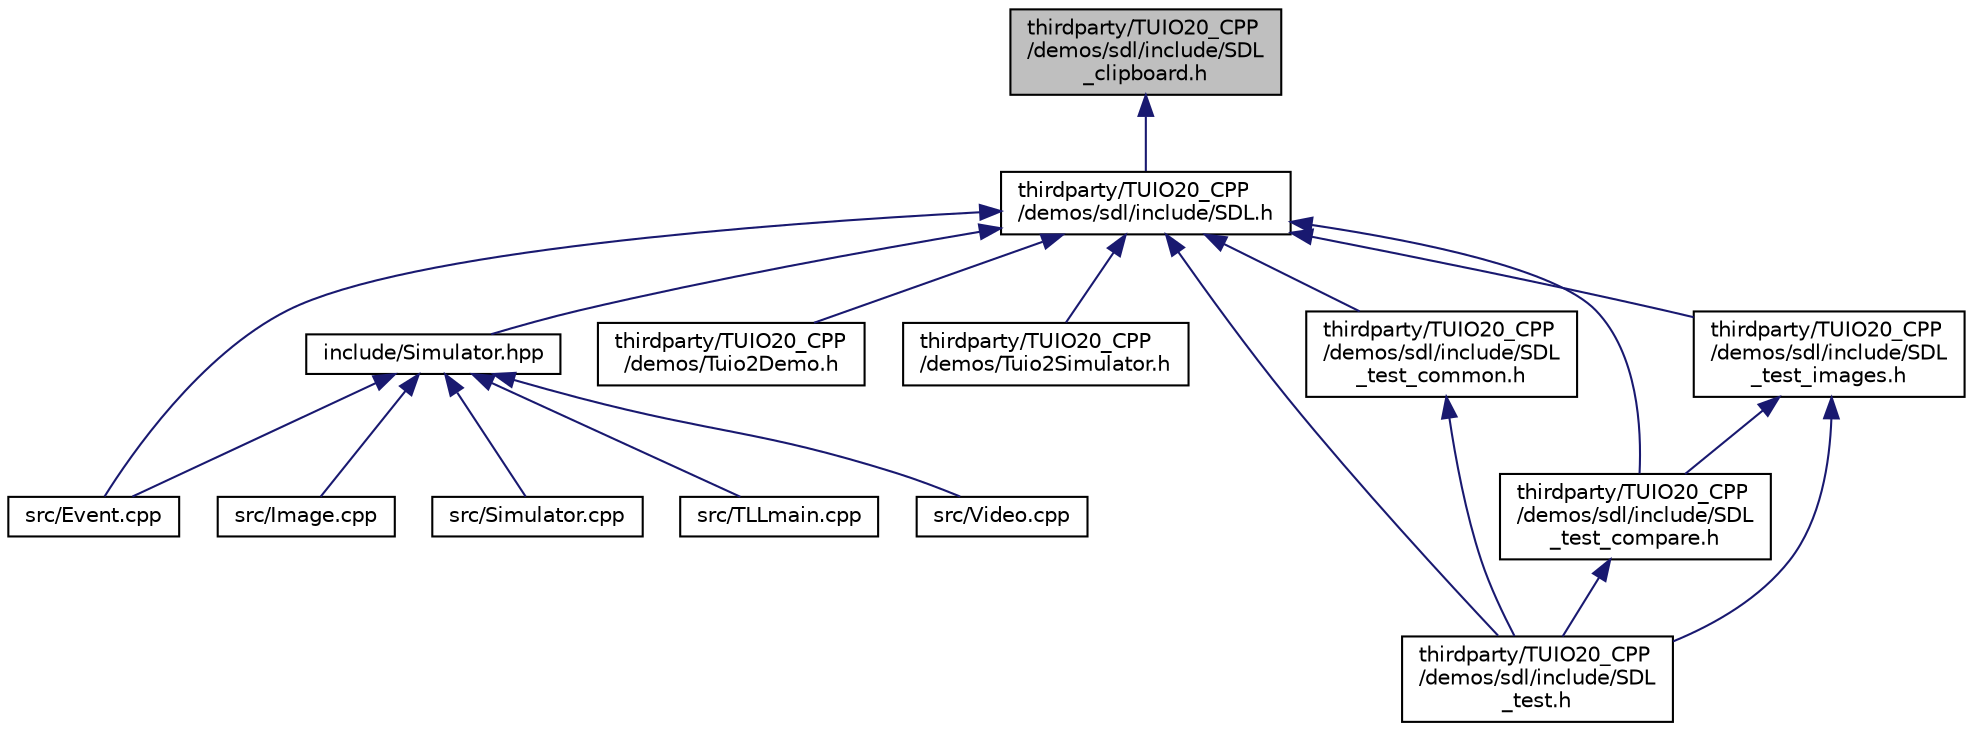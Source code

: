digraph "thirdparty/TUIO20_CPP/demos/sdl/include/SDL_clipboard.h"
{
 // LATEX_PDF_SIZE
  edge [fontname="Helvetica",fontsize="10",labelfontname="Helvetica",labelfontsize="10"];
  node [fontname="Helvetica",fontsize="10",shape=record];
  Node1 [label="thirdparty/TUIO20_CPP\l/demos/sdl/include/SDL\l_clipboard.h",height=0.2,width=0.4,color="black", fillcolor="grey75", style="filled", fontcolor="black",tooltip=" "];
  Node1 -> Node2 [dir="back",color="midnightblue",fontsize="10",style="solid",fontname="Helvetica"];
  Node2 [label="thirdparty/TUIO20_CPP\l/demos/sdl/include/SDL.h",height=0.2,width=0.4,color="black", fillcolor="white", style="filled",URL="$SDL_8h.html",tooltip=" "];
  Node2 -> Node3 [dir="back",color="midnightblue",fontsize="10",style="solid",fontname="Helvetica"];
  Node3 [label="include/Simulator.hpp",height=0.2,width=0.4,color="black", fillcolor="white", style="filled",URL="$Simulator_8hpp.html",tooltip="シミュレータークラス"];
  Node3 -> Node4 [dir="back",color="midnightblue",fontsize="10",style="solid",fontname="Helvetica"];
  Node4 [label="src/Event.cpp",height=0.2,width=0.4,color="black", fillcolor="white", style="filled",URL="$Event_8cpp.html",tooltip="Event handling."];
  Node3 -> Node5 [dir="back",color="midnightblue",fontsize="10",style="solid",fontname="Helvetica"];
  Node5 [label="src/Image.cpp",height=0.2,width=0.4,color="black", fillcolor="white", style="filled",URL="$Image_8cpp.html",tooltip="Image class."];
  Node3 -> Node6 [dir="back",color="midnightblue",fontsize="10",style="solid",fontname="Helvetica"];
  Node6 [label="src/Simulator.cpp",height=0.2,width=0.4,color="black", fillcolor="white", style="filled",URL="$Simulator_8cpp.html",tooltip="シミュレータークラスの実装"];
  Node3 -> Node7 [dir="back",color="midnightblue",fontsize="10",style="solid",fontname="Helvetica"];
  Node7 [label="src/TLLmain.cpp",height=0.2,width=0.4,color="black", fillcolor="white", style="filled",URL="$TLLmain_8cpp.html",tooltip="公開APIの実装"];
  Node3 -> Node8 [dir="back",color="midnightblue",fontsize="10",style="solid",fontname="Helvetica"];
  Node8 [label="src/Video.cpp",height=0.2,width=0.4,color="black", fillcolor="white", style="filled",URL="$Video_8cpp.html",tooltip="Video class."];
  Node2 -> Node4 [dir="back",color="midnightblue",fontsize="10",style="solid",fontname="Helvetica"];
  Node2 -> Node9 [dir="back",color="midnightblue",fontsize="10",style="solid",fontname="Helvetica"];
  Node9 [label="thirdparty/TUIO20_CPP\l/demos/Tuio2Demo.h",height=0.2,width=0.4,color="black", fillcolor="white", style="filled",URL="$Tuio2Demo_8h_source.html",tooltip=" "];
  Node2 -> Node10 [dir="back",color="midnightblue",fontsize="10",style="solid",fontname="Helvetica"];
  Node10 [label="thirdparty/TUIO20_CPP\l/demos/Tuio2Simulator.h",height=0.2,width=0.4,color="black", fillcolor="white", style="filled",URL="$Tuio2Simulator_8h_source.html",tooltip=" "];
  Node2 -> Node11 [dir="back",color="midnightblue",fontsize="10",style="solid",fontname="Helvetica"];
  Node11 [label="thirdparty/TUIO20_CPP\l/demos/sdl/include/SDL\l_test.h",height=0.2,width=0.4,color="black", fillcolor="white", style="filled",URL="$SDL__test_8h.html",tooltip=" "];
  Node2 -> Node12 [dir="back",color="midnightblue",fontsize="10",style="solid",fontname="Helvetica"];
  Node12 [label="thirdparty/TUIO20_CPP\l/demos/sdl/include/SDL\l_test_common.h",height=0.2,width=0.4,color="black", fillcolor="white", style="filled",URL="$SDL__test__common_8h.html",tooltip=" "];
  Node12 -> Node11 [dir="back",color="midnightblue",fontsize="10",style="solid",fontname="Helvetica"];
  Node2 -> Node13 [dir="back",color="midnightblue",fontsize="10",style="solid",fontname="Helvetica"];
  Node13 [label="thirdparty/TUIO20_CPP\l/demos/sdl/include/SDL\l_test_compare.h",height=0.2,width=0.4,color="black", fillcolor="white", style="filled",URL="$SDL__test__compare_8h.html",tooltip=" "];
  Node13 -> Node11 [dir="back",color="midnightblue",fontsize="10",style="solid",fontname="Helvetica"];
  Node2 -> Node14 [dir="back",color="midnightblue",fontsize="10",style="solid",fontname="Helvetica"];
  Node14 [label="thirdparty/TUIO20_CPP\l/demos/sdl/include/SDL\l_test_images.h",height=0.2,width=0.4,color="black", fillcolor="white", style="filled",URL="$SDL__test__images_8h.html",tooltip=" "];
  Node14 -> Node11 [dir="back",color="midnightblue",fontsize="10",style="solid",fontname="Helvetica"];
  Node14 -> Node13 [dir="back",color="midnightblue",fontsize="10",style="solid",fontname="Helvetica"];
}
